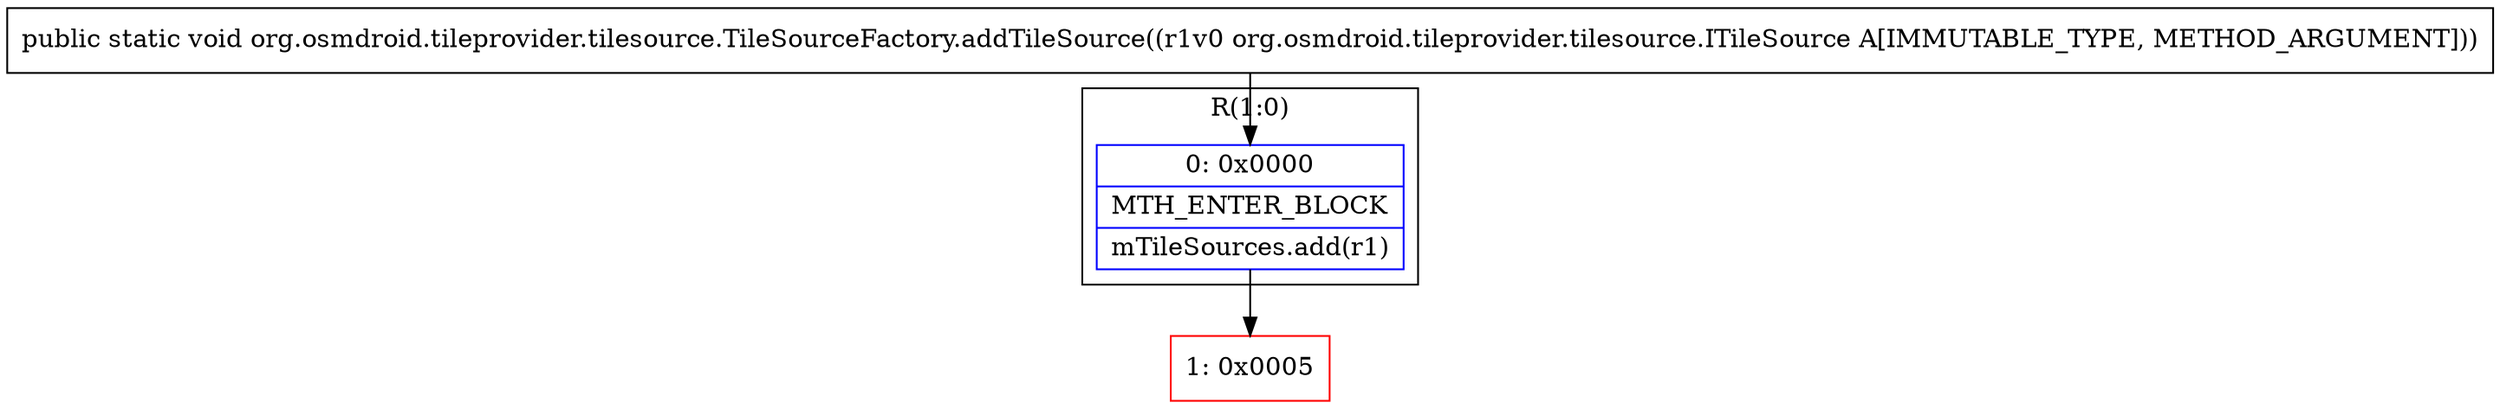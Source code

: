 digraph "CFG fororg.osmdroid.tileprovider.tilesource.TileSourceFactory.addTileSource(Lorg\/osmdroid\/tileprovider\/tilesource\/ITileSource;)V" {
subgraph cluster_Region_1612127712 {
label = "R(1:0)";
node [shape=record,color=blue];
Node_0 [shape=record,label="{0\:\ 0x0000|MTH_ENTER_BLOCK\l|mTileSources.add(r1)\l}"];
}
Node_1 [shape=record,color=red,label="{1\:\ 0x0005}"];
MethodNode[shape=record,label="{public static void org.osmdroid.tileprovider.tilesource.TileSourceFactory.addTileSource((r1v0 org.osmdroid.tileprovider.tilesource.ITileSource A[IMMUTABLE_TYPE, METHOD_ARGUMENT])) }"];
MethodNode -> Node_0;
Node_0 -> Node_1;
}

